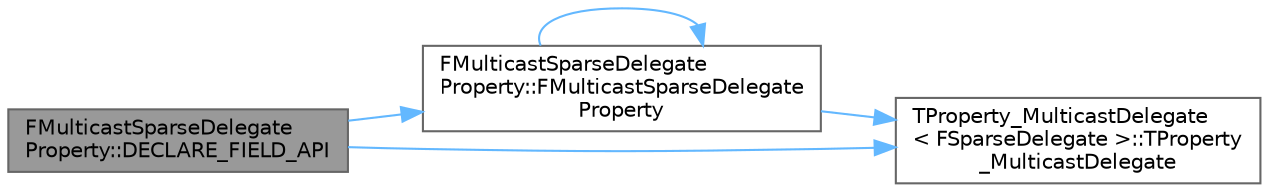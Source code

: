 digraph "FMulticastSparseDelegateProperty::DECLARE_FIELD_API"
{
 // INTERACTIVE_SVG=YES
 // LATEX_PDF_SIZE
  bgcolor="transparent";
  edge [fontname=Helvetica,fontsize=10,labelfontname=Helvetica,labelfontsize=10];
  node [fontname=Helvetica,fontsize=10,shape=box,height=0.2,width=0.4];
  rankdir="LR";
  Node1 [id="Node000001",label="FMulticastSparseDelegate\lProperty::DECLARE_FIELD_API",height=0.2,width=0.4,color="gray40", fillcolor="grey60", style="filled", fontcolor="black",tooltip=" "];
  Node1 -> Node2 [id="edge1_Node000001_Node000002",color="steelblue1",style="solid",tooltip=" "];
  Node2 [id="Node000002",label="FMulticastSparseDelegate\lProperty::FMulticastSparseDelegate\lProperty",height=0.2,width=0.4,color="grey40", fillcolor="white", style="filled",URL="$db/d30/classFMulticastSparseDelegateProperty.html#a01d660563a6d6ae635a603cf920d3c0e",tooltip="Constructor used for constructing compiled in properties."];
  Node2 -> Node2 [id="edge2_Node000002_Node000002",color="steelblue1",style="solid",tooltip=" "];
  Node2 -> Node3 [id="edge3_Node000002_Node000003",color="steelblue1",style="solid",tooltip=" "];
  Node3 [id="Node000003",label="TProperty_MulticastDelegate\l\< FSparseDelegate \>::TProperty\l_MulticastDelegate",height=0.2,width=0.4,color="grey40", fillcolor="white", style="filled",URL="$dd/dce/classTProperty__MulticastDelegate.html#a59605c0af2c3484bbec212c5571cdc00",tooltip=" "];
  Node1 -> Node3 [id="edge4_Node000001_Node000003",color="steelblue1",style="solid",tooltip=" "];
}
